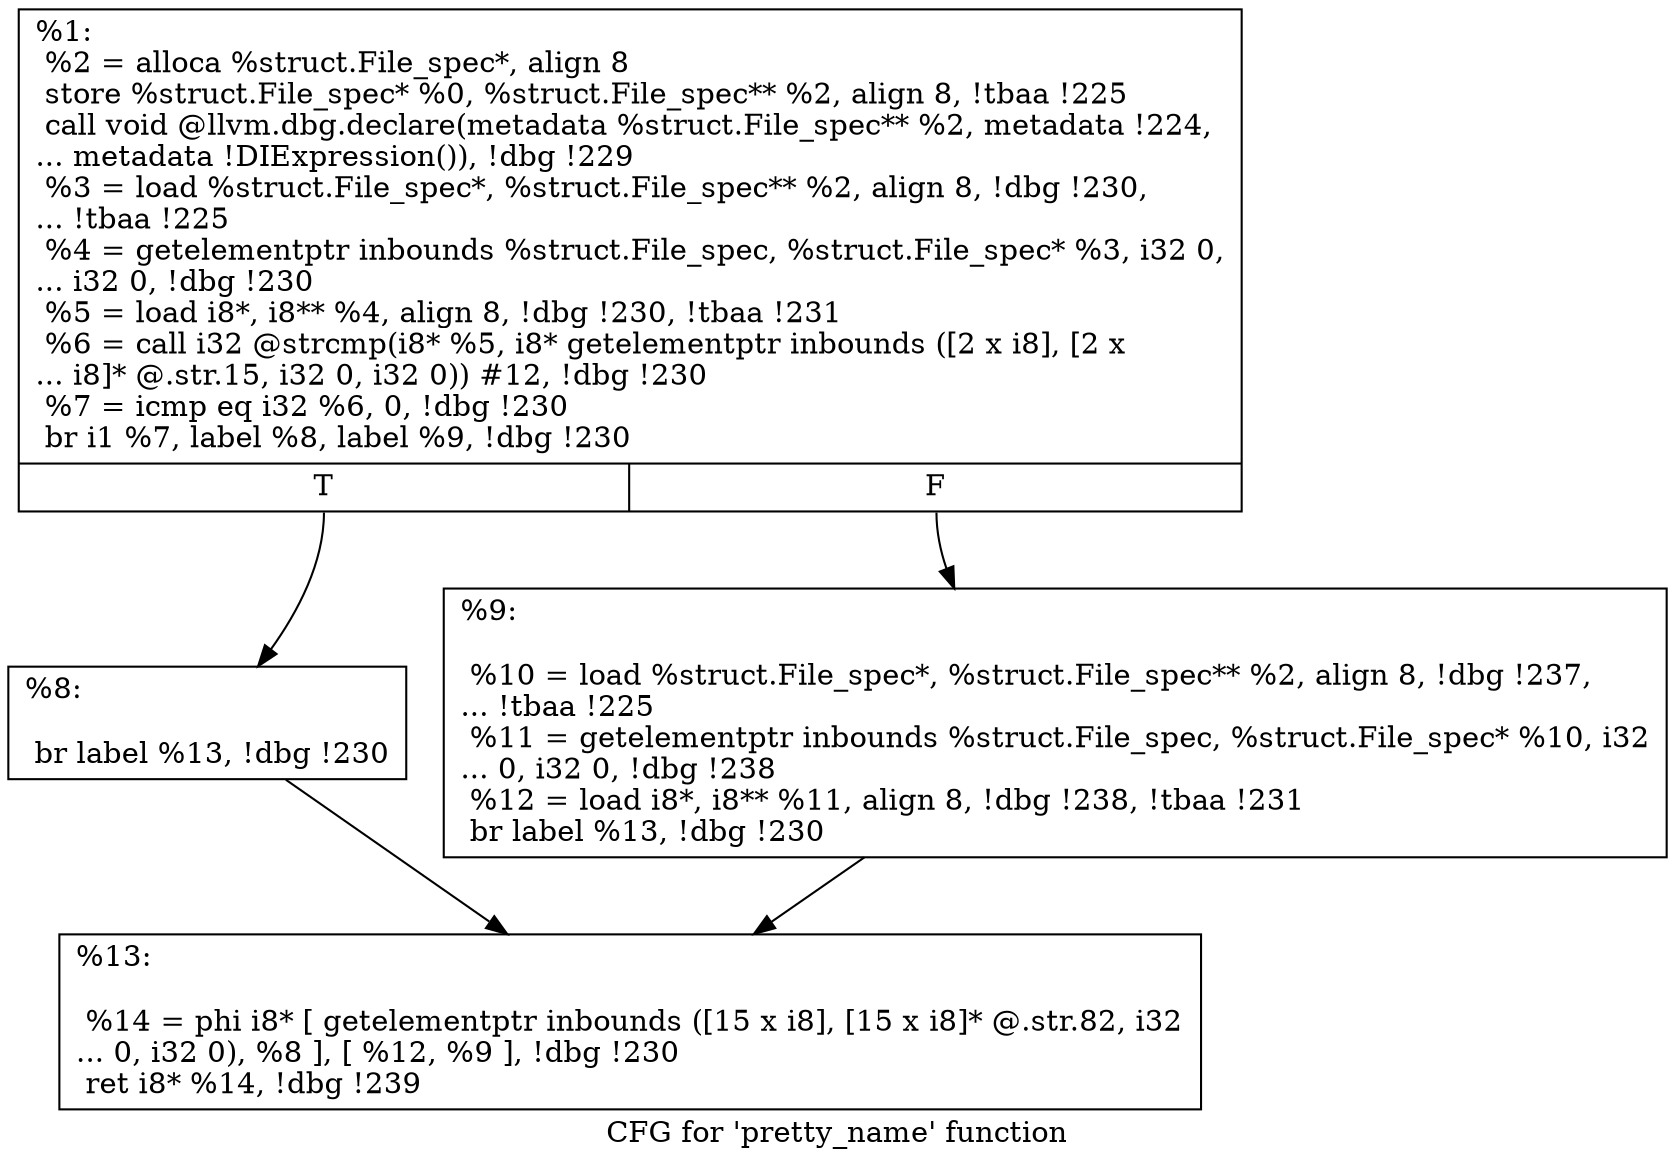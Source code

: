 digraph "CFG for 'pretty_name' function" {
	label="CFG for 'pretty_name' function";

	Node0x144b180 [shape=record,label="{%1:\l  %2 = alloca %struct.File_spec*, align 8\l  store %struct.File_spec* %0, %struct.File_spec** %2, align 8, !tbaa !225\l  call void @llvm.dbg.declare(metadata %struct.File_spec** %2, metadata !224,\l... metadata !DIExpression()), !dbg !229\l  %3 = load %struct.File_spec*, %struct.File_spec** %2, align 8, !dbg !230,\l... !tbaa !225\l  %4 = getelementptr inbounds %struct.File_spec, %struct.File_spec* %3, i32 0,\l... i32 0, !dbg !230\l  %5 = load i8*, i8** %4, align 8, !dbg !230, !tbaa !231\l  %6 = call i32 @strcmp(i8* %5, i8* getelementptr inbounds ([2 x i8], [2 x\l... i8]* @.str.15, i32 0, i32 0)) #12, !dbg !230\l  %7 = icmp eq i32 %6, 0, !dbg !230\l  br i1 %7, label %8, label %9, !dbg !230\l|{<s0>T|<s1>F}}"];
	Node0x144b180:s0 -> Node0x144b970;
	Node0x144b180:s1 -> Node0x144b9c0;
	Node0x144b970 [shape=record,label="{%8:\l\l  br label %13, !dbg !230\l}"];
	Node0x144b970 -> Node0x144ba10;
	Node0x144b9c0 [shape=record,label="{%9:\l\l  %10 = load %struct.File_spec*, %struct.File_spec** %2, align 8, !dbg !237,\l... !tbaa !225\l  %11 = getelementptr inbounds %struct.File_spec, %struct.File_spec* %10, i32\l... 0, i32 0, !dbg !238\l  %12 = load i8*, i8** %11, align 8, !dbg !238, !tbaa !231\l  br label %13, !dbg !230\l}"];
	Node0x144b9c0 -> Node0x144ba10;
	Node0x144ba10 [shape=record,label="{%13:\l\l  %14 = phi i8* [ getelementptr inbounds ([15 x i8], [15 x i8]* @.str.82, i32\l... 0, i32 0), %8 ], [ %12, %9 ], !dbg !230\l  ret i8* %14, !dbg !239\l}"];
}
